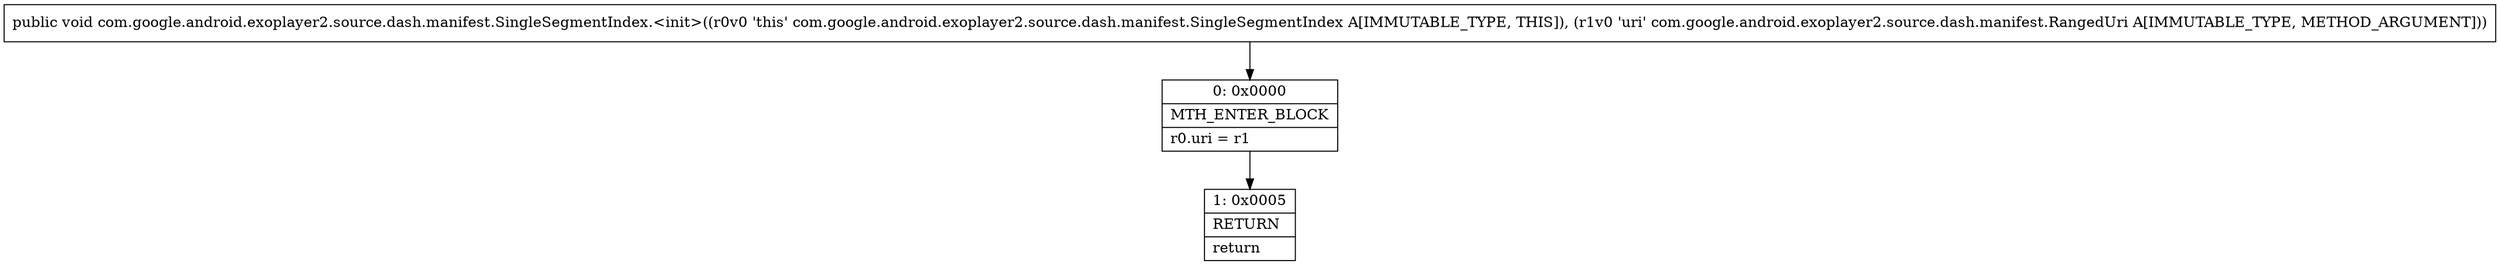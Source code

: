 digraph "CFG forcom.google.android.exoplayer2.source.dash.manifest.SingleSegmentIndex.\<init\>(Lcom\/google\/android\/exoplayer2\/source\/dash\/manifest\/RangedUri;)V" {
Node_0 [shape=record,label="{0\:\ 0x0000|MTH_ENTER_BLOCK\l|r0.uri = r1\l}"];
Node_1 [shape=record,label="{1\:\ 0x0005|RETURN\l|return\l}"];
MethodNode[shape=record,label="{public void com.google.android.exoplayer2.source.dash.manifest.SingleSegmentIndex.\<init\>((r0v0 'this' com.google.android.exoplayer2.source.dash.manifest.SingleSegmentIndex A[IMMUTABLE_TYPE, THIS]), (r1v0 'uri' com.google.android.exoplayer2.source.dash.manifest.RangedUri A[IMMUTABLE_TYPE, METHOD_ARGUMENT])) }"];
MethodNode -> Node_0;
Node_0 -> Node_1;
}

